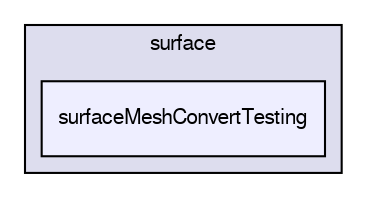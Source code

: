 digraph "applications/utilities/surface/surfaceMeshConvertTesting" {
  bgcolor=transparent;
  compound=true
  node [ fontsize="10", fontname="FreeSans"];
  edge [ labelfontsize="10", labelfontname="FreeSans"];
  subgraph clusterdir_f17de662d5fa06afbf0442aecb6ca0a0 {
    graph [ bgcolor="#ddddee", pencolor="black", label="surface" fontname="FreeSans", fontsize="10", URL="dir_f17de662d5fa06afbf0442aecb6ca0a0.html"]
  dir_6ab0bfd44497cd5c6e128be5e12c2b59 [shape=box, label="surfaceMeshConvertTesting", style="filled", fillcolor="#eeeeff", pencolor="black", URL="dir_6ab0bfd44497cd5c6e128be5e12c2b59.html"];
  }
}
